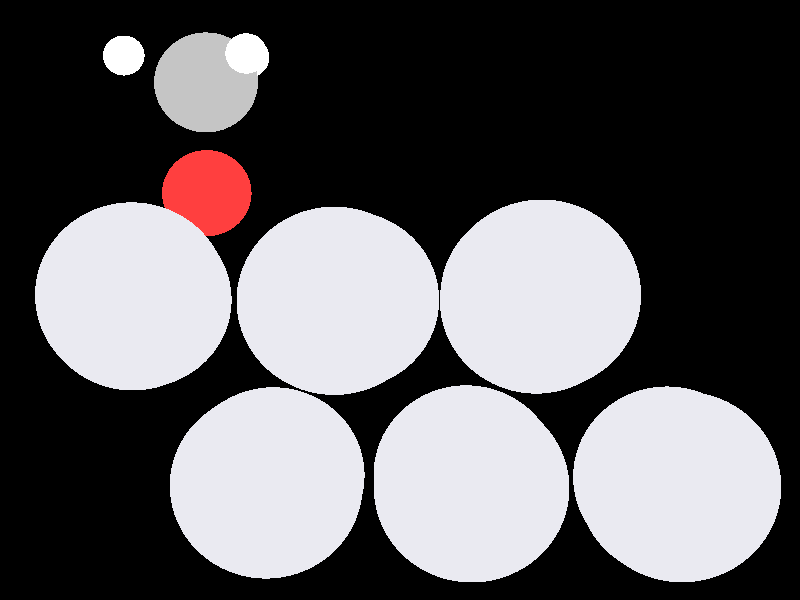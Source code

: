 #include "colors.inc"
#include "finish.inc"

global_settings {assumed_gamma 1 max_trace_level 6}
background {color White transmit 1.0}
camera {perspective
  right -9.36*x up 7.29*y
  direction 100.00*z
  location <0,0,100.00> look_at <0,0,0>}


light_source {<  2.00,   3.00,  40.00> color White
  area_light <0.70, 0, 0>, <0, 0.70, 0>, 3, 3
  adaptive 1 jitter}
// no fog
#declare simple = finish {phong 0.7}
#declare pale = finish {ambient 0.5 diffuse 0.85 roughness 0.001 specular 0.200 }
#declare intermediate = finish {ambient 0.3 diffuse 0.6 specular 0.1 roughness 0.04}
#declare vmd = finish {ambient 0.0 diffuse 0.65 phong 0.1 phong_size 40.0 specular 0.5 }
#declare jmol = finish {ambient 0.2 diffuse 0.6 specular 1 roughness 0.001 metallic}
#declare ase2 = finish {ambient 0.05 brilliance 3 diffuse 0.6 metallic specular 0.7 roughness 0.04 reflection 0.15}
#declare ase3 = finish {ambient 0.15 brilliance 2 diffuse 0.6 metallic specular 1.0 roughness 0.001 reflection 0.0}
#declare glass = finish {ambient 0.05 diffuse 0.3 specular 1.0 roughness 0.001}
#declare glass2 = finish {ambient 0.01 diffuse 0.3 specular 1.0 reflection 0.25 roughness 0.001}
#declare Rcell = 0.050;
#declare Rbond = 0.100;

#macro atom(LOC, R, COL, TRANS, FIN)
  sphere{LOC, R texture{pigment{color COL transmit TRANS} finish{FIN}}}
#end
#macro constrain(LOC, R, COL, TRANS FIN)
union{torus{R, Rcell rotate 45*z texture{pigment{color COL transmit TRANS} finish{FIN}}}
     torus{R, Rcell rotate -45*z texture{pigment{color COL transmit TRANS} finish{FIN}}}
     translate LOC}
#end

// no cell vertices
atom(< -1.61,  -2.31,  -8.48>, 1.16, rgb <0.82, 0.82, 0.88>, 0.0, ase3) // #0
atom(< -1.61,  -2.31,  -5.66>, 1.16, rgb <0.82, 0.82, 0.88>, 0.0, ase3) // #1
atom(< -1.61,  -2.32,  -2.83>, 1.16, rgb <0.82, 0.82, 0.88>, 0.0, ase3) // #2
atom(<  0.83,  -2.27,  -7.07>, 1.16, rgb <0.82, 0.82, 0.88>, 0.0, ase3) // #3
atom(<  0.85,  -2.32,  -4.25>, 1.16, rgb <0.82, 0.82, 0.88>, 0.0, ase3) // #4
atom(<  0.85,  -2.32,  -1.41>, 1.16, rgb <0.82, 0.82, 0.88>, 0.0, ase3) // #5
atom(<  3.30,  -2.27,  -5.64>, 1.16, rgb <0.82, 0.82, 0.88>, 0.0, ase3) // #6
atom(<  3.30,  -2.31,  -2.83>, 1.16, rgb <0.82, 0.82, 0.88>, 0.0, ase3) // #7
atom(<  3.30,  -2.27,  -0.01>, 1.16, rgb <0.82, 0.82, 0.88>, 0.0, ase3) // #8
atom(< -3.30,   0.00,  -8.59>, 1.16, rgb <0.82, 0.82, 0.88>, 0.0, ase3) // #9
atom(< -3.30,   0.00,  -5.55>, 1.16, rgb <0.82, 0.82, 0.88>, 0.0, ase3) // #10
atom(< -3.23,   0.06,  -2.83>, 1.16, rgb <0.82, 0.82, 0.88>, 0.0, ase3) // #11
atom(< -0.67,   0.00,  -7.07>, 1.16, rgb <0.82, 0.82, 0.88>, 0.0, ase3) // #12
atom(< -0.78,  -0.01,  -4.22>, 1.16, rgb <0.82, 0.82, 0.88>, 0.0, ase3) // #13
atom(< -0.78,  -0.01,  -1.43>, 1.16, rgb <0.82, 0.82, 0.88>, 0.0, ase3) // #14
atom(<  1.66,   0.06,  -5.65>, 1.16, rgb <0.82, 0.82, 0.88>, 0.0, ase3) // #15
atom(<  1.64,  -0.01,  -2.83>, 1.16, rgb <0.82, 0.82, 0.88>, 0.0, ase3) // #16
atom(<  1.66,   0.06,   0.00>, 1.16, rgb <0.82, 0.82, 0.88>, 0.0, ase3) // #17
atom(< -2.42,   1.39,  -7.07>, 0.56, rgb <1.00, 0.05, 0.05>, 0.0, ase3) // #18
atom(< -2.43,   2.83,  -7.06>, 0.65, rgb <0.56, 0.56, 0.56>, 0.0, ase3) // #19
atom(< -1.91,   3.18,  -6.17>, 0.26, rgb <1.00, 1.00, 1.00>, 0.0, ase3) // #20
atom(< -3.46,   3.18,  -7.06>, 0.26, rgb <1.00, 1.00, 1.00>, 0.0, ase3) // #21
atom(< -1.91,   3.18,  -7.96>, 0.26, rgb <1.00, 1.00, 1.00>, 0.0, ase3) // #22

// no constraints

